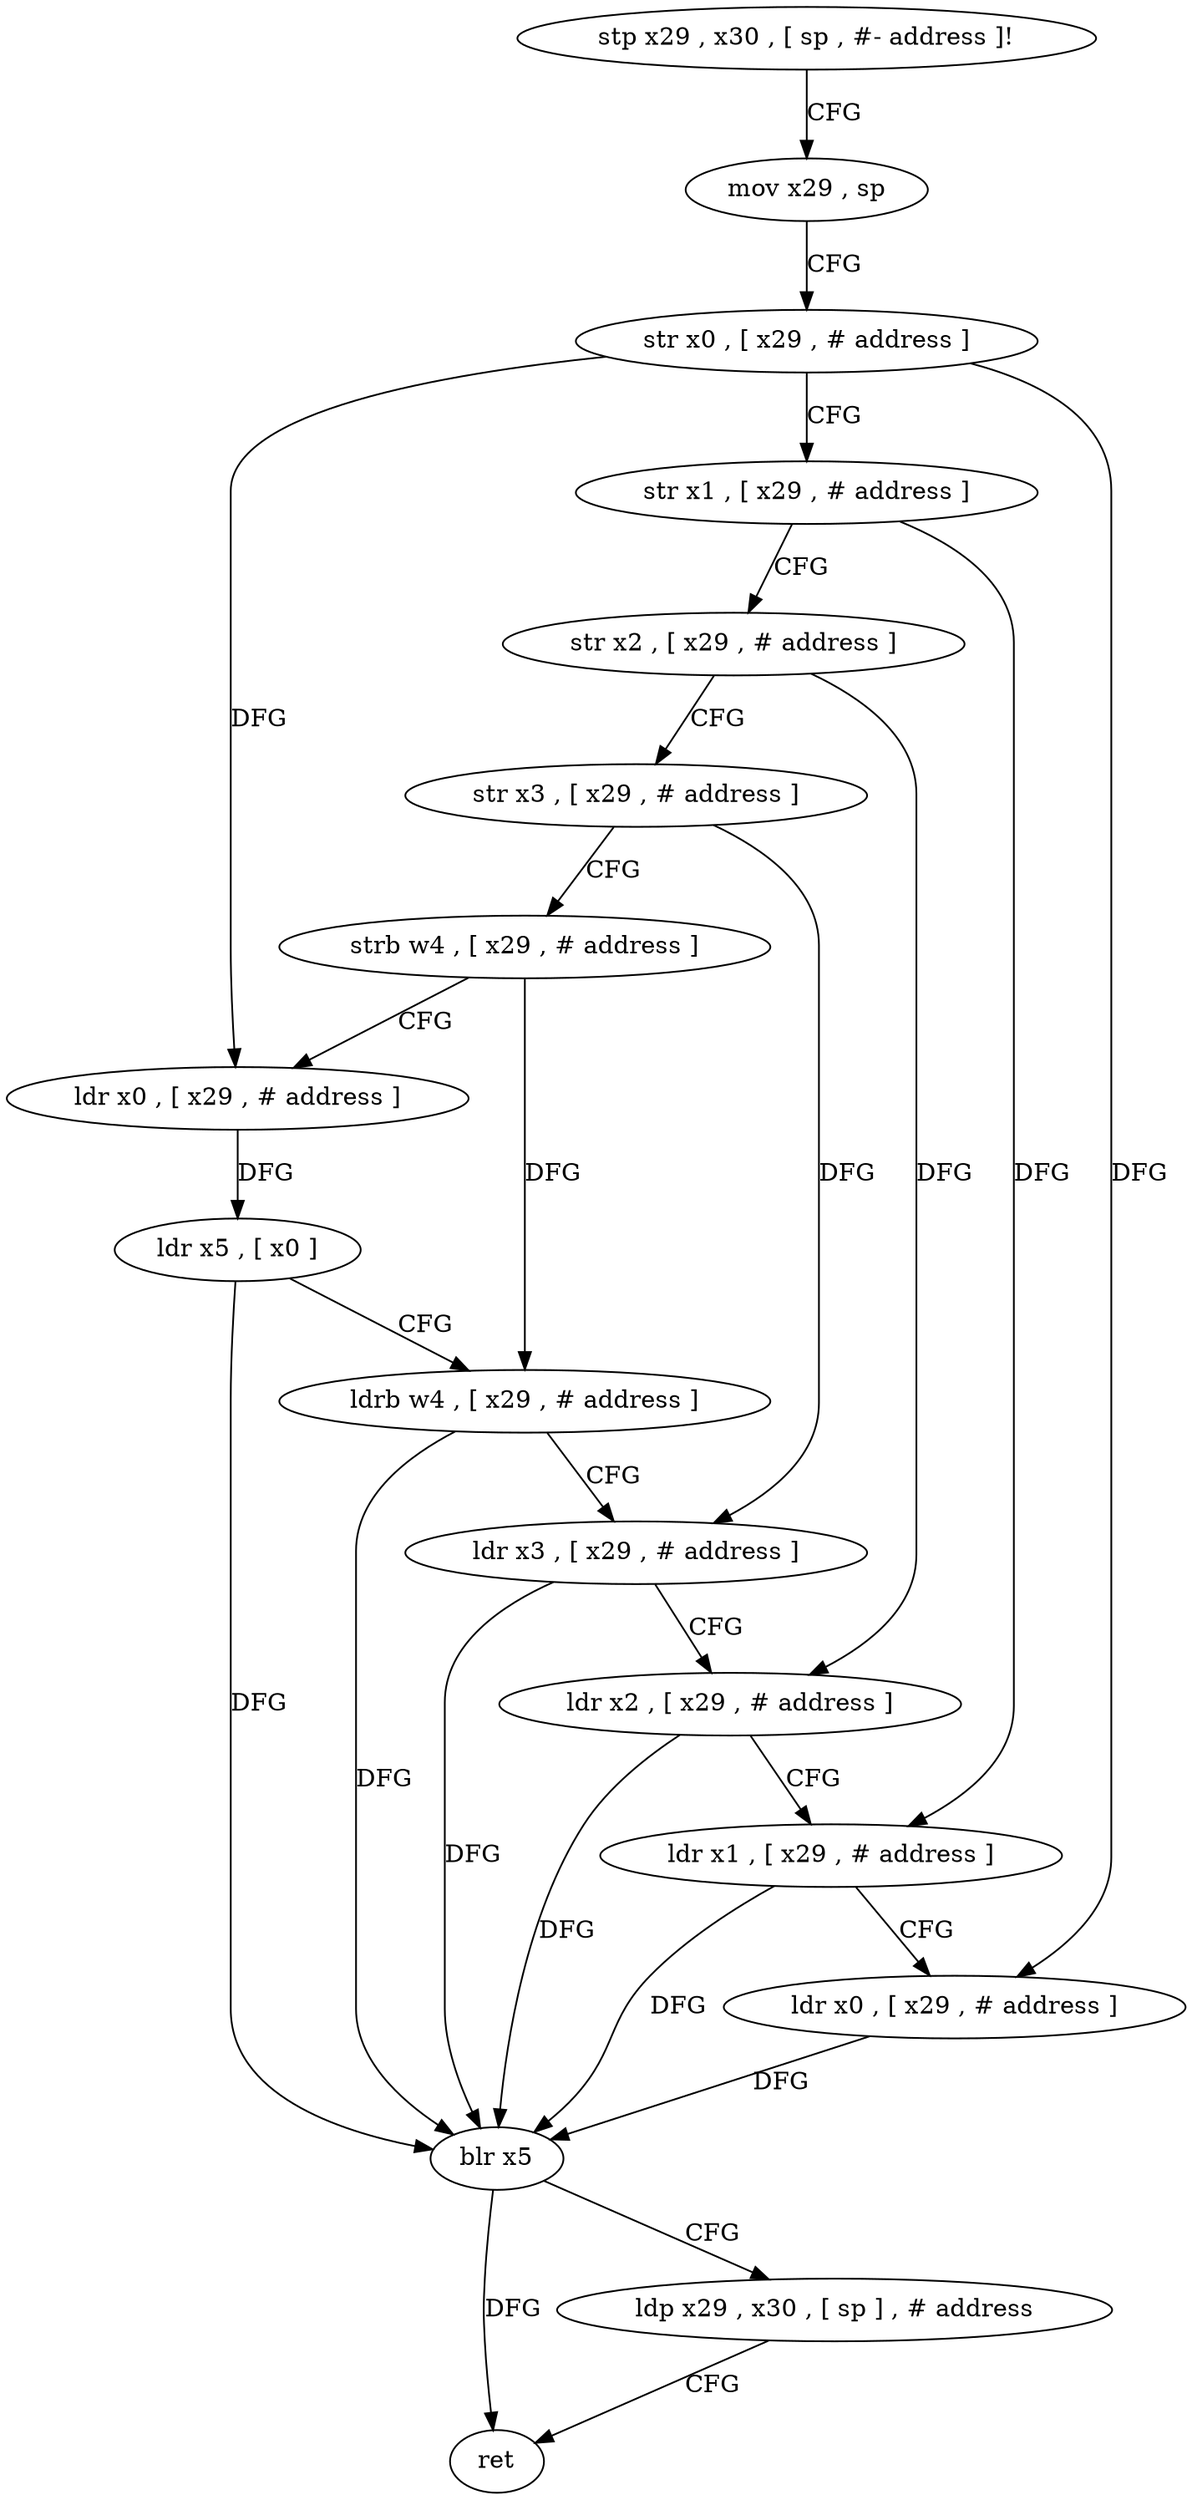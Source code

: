 digraph "func" {
"229912" [label = "stp x29 , x30 , [ sp , #- address ]!" ]
"229916" [label = "mov x29 , sp" ]
"229920" [label = "str x0 , [ x29 , # address ]" ]
"229924" [label = "str x1 , [ x29 , # address ]" ]
"229928" [label = "str x2 , [ x29 , # address ]" ]
"229932" [label = "str x3 , [ x29 , # address ]" ]
"229936" [label = "strb w4 , [ x29 , # address ]" ]
"229940" [label = "ldr x0 , [ x29 , # address ]" ]
"229944" [label = "ldr x5 , [ x0 ]" ]
"229948" [label = "ldrb w4 , [ x29 , # address ]" ]
"229952" [label = "ldr x3 , [ x29 , # address ]" ]
"229956" [label = "ldr x2 , [ x29 , # address ]" ]
"229960" [label = "ldr x1 , [ x29 , # address ]" ]
"229964" [label = "ldr x0 , [ x29 , # address ]" ]
"229968" [label = "blr x5" ]
"229972" [label = "ldp x29 , x30 , [ sp ] , # address" ]
"229976" [label = "ret" ]
"229912" -> "229916" [ label = "CFG" ]
"229916" -> "229920" [ label = "CFG" ]
"229920" -> "229924" [ label = "CFG" ]
"229920" -> "229940" [ label = "DFG" ]
"229920" -> "229964" [ label = "DFG" ]
"229924" -> "229928" [ label = "CFG" ]
"229924" -> "229960" [ label = "DFG" ]
"229928" -> "229932" [ label = "CFG" ]
"229928" -> "229956" [ label = "DFG" ]
"229932" -> "229936" [ label = "CFG" ]
"229932" -> "229952" [ label = "DFG" ]
"229936" -> "229940" [ label = "CFG" ]
"229936" -> "229948" [ label = "DFG" ]
"229940" -> "229944" [ label = "DFG" ]
"229944" -> "229948" [ label = "CFG" ]
"229944" -> "229968" [ label = "DFG" ]
"229948" -> "229952" [ label = "CFG" ]
"229948" -> "229968" [ label = "DFG" ]
"229952" -> "229956" [ label = "CFG" ]
"229952" -> "229968" [ label = "DFG" ]
"229956" -> "229960" [ label = "CFG" ]
"229956" -> "229968" [ label = "DFG" ]
"229960" -> "229964" [ label = "CFG" ]
"229960" -> "229968" [ label = "DFG" ]
"229964" -> "229968" [ label = "DFG" ]
"229968" -> "229972" [ label = "CFG" ]
"229968" -> "229976" [ label = "DFG" ]
"229972" -> "229976" [ label = "CFG" ]
}
